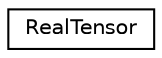 digraph "Graphical Class Hierarchy"
{
  edge [fontname="Helvetica",fontsize="10",labelfontname="Helvetica",labelfontsize="10"];
  node [fontname="Helvetica",fontsize="10",shape=record];
  rankdir="LR";
  Node0 [label="RealTensor",height=0.2,width=0.4,color="black", fillcolor="white", style="filled",URL="$classRealTensor.html"];
}
